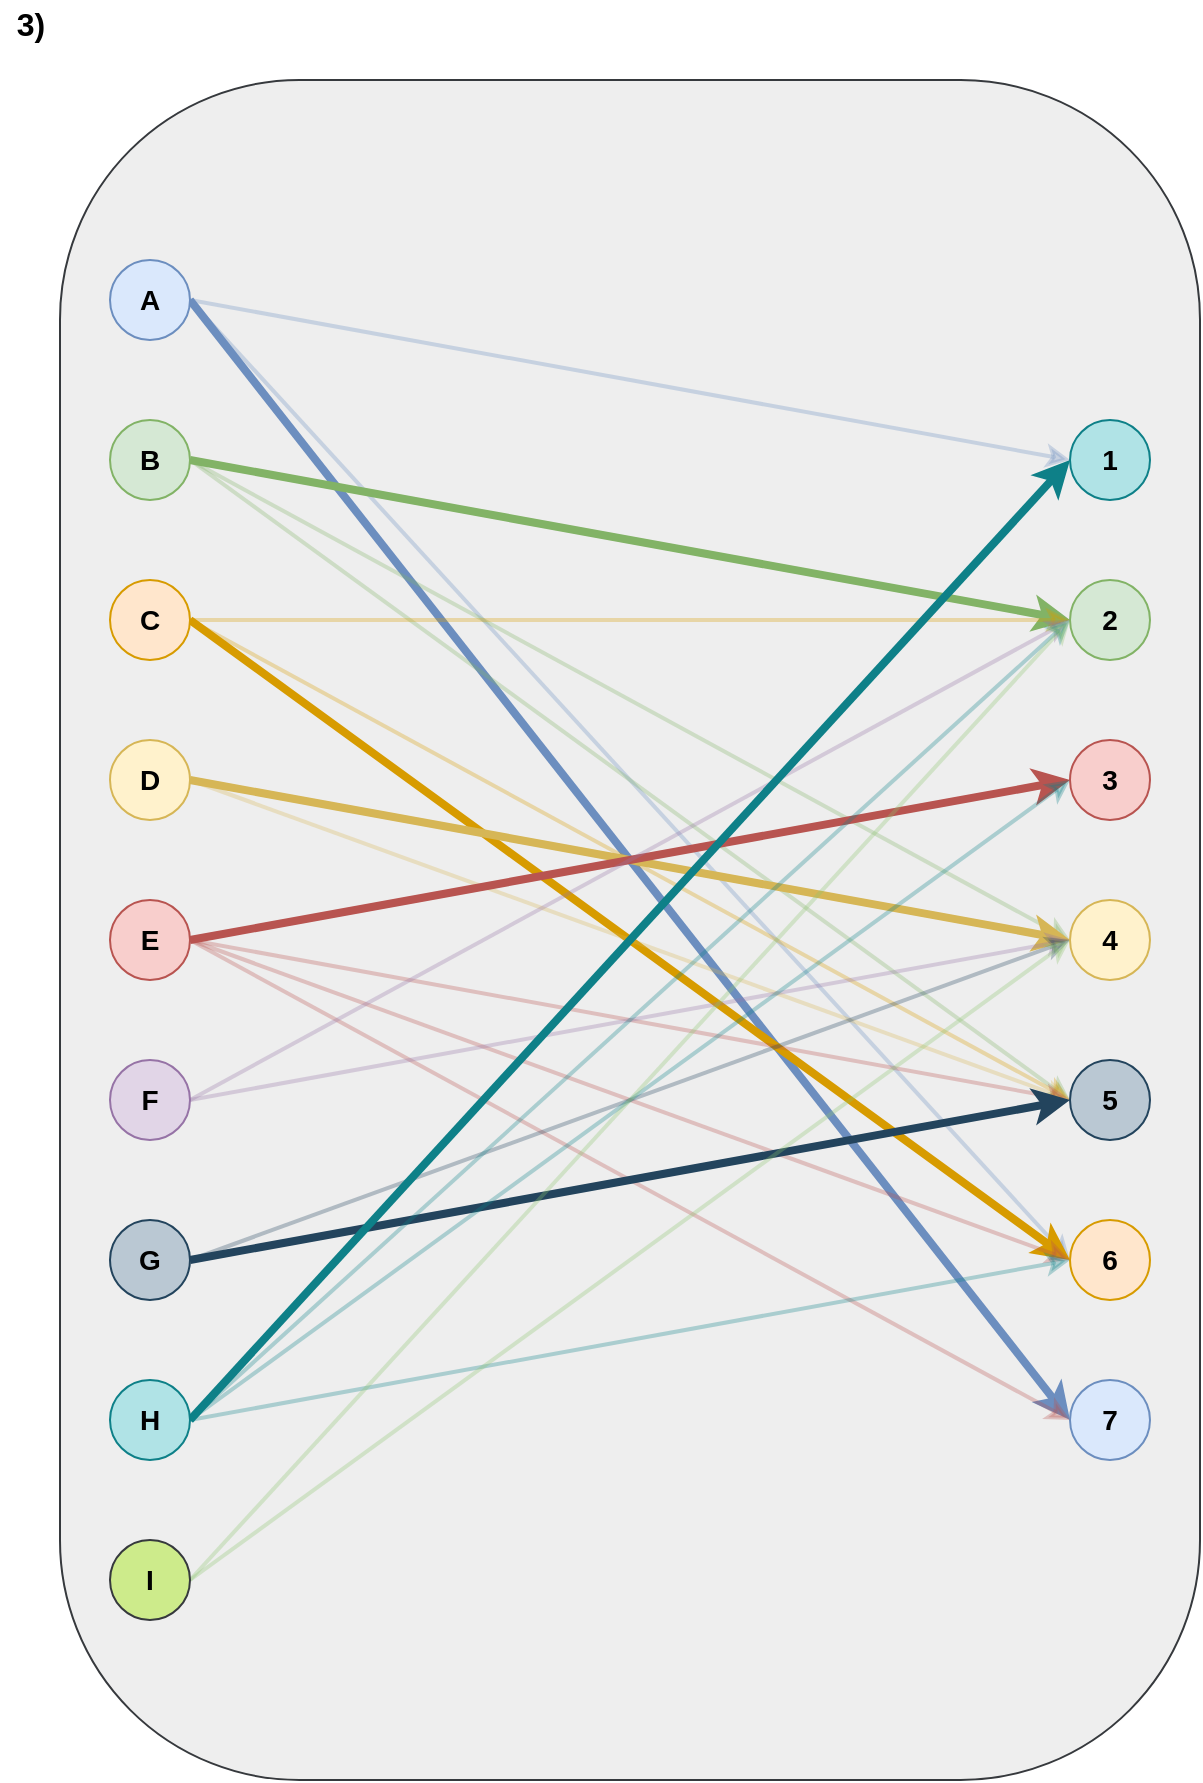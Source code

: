 <mxfile version="12.2.3" type="github" pages="1">
  <diagram id="RaGqoshBm2zzH5z1hGzv" name="Page-1">
    <mxGraphModel dx="1012" dy="438" grid="1" gridSize="10" guides="1" tooltips="1" connect="1" arrows="1" fold="1" page="1" pageScale="1" pageWidth="850" pageHeight="1100" math="0" shadow="0">
      <root>
        <mxCell id="0"/>
        <mxCell id="1" parent="0"/>
        <mxCell id="RTPdt28luKZq3hcmtIXt-42" value="" style="rounded=1;whiteSpace=wrap;html=1;arcSize=21;fillColor=#eeeeee;strokeColor=#36393d;" vertex="1" parent="1">
          <mxGeometry x="140" y="120" width="570" height="850" as="geometry"/>
        </mxCell>
        <mxCell id="RTPdt28luKZq3hcmtIXt-17" style="rounded=0;orthogonalLoop=1;jettySize=auto;html=1;exitX=1;exitY=0.5;exitDx=0;exitDy=0;entryX=0;entryY=0.5;entryDx=0;entryDy=0;opacity=30;fillColor=#dae8fc;strokeColor=#6c8ebf;strokeWidth=2;" edge="1" parent="1" source="RTPdt28luKZq3hcmtIXt-1" target="RTPdt28luKZq3hcmtIXt-10">
          <mxGeometry relative="1" as="geometry"/>
        </mxCell>
        <mxCell id="RTPdt28luKZq3hcmtIXt-36" style="edgeStyle=none;rounded=0;orthogonalLoop=1;jettySize=auto;html=1;exitX=1;exitY=0.5;exitDx=0;exitDy=0;entryX=0;entryY=0.5;entryDx=0;entryDy=0;opacity=30;fillColor=#dae8fc;strokeColor=#6c8ebf;strokeWidth=2;" edge="1" parent="1" source="RTPdt28luKZq3hcmtIXt-1" target="RTPdt28luKZq3hcmtIXt-15">
          <mxGeometry relative="1" as="geometry"/>
        </mxCell>
        <mxCell id="RTPdt28luKZq3hcmtIXt-40" style="edgeStyle=none;rounded=0;orthogonalLoop=1;jettySize=auto;html=1;exitX=1;exitY=0.5;exitDx=0;exitDy=0;entryX=0;entryY=0.5;entryDx=0;entryDy=0;fillColor=#dae8fc;strokeColor=#6c8ebf;strokeWidth=4;" edge="1" parent="1" source="RTPdt28luKZq3hcmtIXt-1" target="RTPdt28luKZq3hcmtIXt-16">
          <mxGeometry relative="1" as="geometry"/>
        </mxCell>
        <mxCell id="RTPdt28luKZq3hcmtIXt-1" value="&lt;b&gt;&lt;font style=&quot;font-size: 14px&quot;&gt;A&lt;/font&gt;&lt;/b&gt;" style="ellipse;whiteSpace=wrap;html=1;aspect=fixed;fillColor=#dae8fc;strokeColor=#6c8ebf;" vertex="1" parent="1">
          <mxGeometry x="165" y="210" width="40" height="40" as="geometry"/>
        </mxCell>
        <mxCell id="RTPdt28luKZq3hcmtIXt-19" style="edgeStyle=none;rounded=0;orthogonalLoop=1;jettySize=auto;html=1;exitX=1;exitY=0.5;exitDx=0;exitDy=0;entryX=0;entryY=0.5;entryDx=0;entryDy=0;fillColor=#d5e8d4;strokeColor=#82b366;strokeWidth=4;" edge="1" parent="1" source="RTPdt28luKZq3hcmtIXt-2" target="RTPdt28luKZq3hcmtIXt-11">
          <mxGeometry relative="1" as="geometry"/>
        </mxCell>
        <mxCell id="RTPdt28luKZq3hcmtIXt-26" style="edgeStyle=none;rounded=0;orthogonalLoop=1;jettySize=auto;html=1;exitX=1;exitY=0.5;exitDx=0;exitDy=0;entryX=0;entryY=0.5;entryDx=0;entryDy=0;opacity=30;fillColor=#d5e8d4;strokeColor=#82b366;strokeWidth=2;" edge="1" parent="1" source="RTPdt28luKZq3hcmtIXt-2" target="RTPdt28luKZq3hcmtIXt-13">
          <mxGeometry relative="1" as="geometry"/>
        </mxCell>
        <mxCell id="RTPdt28luKZq3hcmtIXt-31" style="edgeStyle=none;rounded=0;orthogonalLoop=1;jettySize=auto;html=1;exitX=1;exitY=0.5;exitDx=0;exitDy=0;entryX=0;entryY=0.5;entryDx=0;entryDy=0;opacity=30;fillColor=#d5e8d4;strokeColor=#82b366;strokeWidth=2;" edge="1" parent="1" source="RTPdt28luKZq3hcmtIXt-2" target="RTPdt28luKZq3hcmtIXt-14">
          <mxGeometry relative="1" as="geometry"/>
        </mxCell>
        <mxCell id="RTPdt28luKZq3hcmtIXt-2" value="&lt;b style=&quot;white-space: normal&quot;&gt;&lt;font style=&quot;font-size: 14px&quot;&gt;B&lt;/font&gt;&lt;/b&gt;" style="ellipse;whiteSpace=wrap;html=1;aspect=fixed;fillColor=#d5e8d4;strokeColor=#82b366;" vertex="1" parent="1">
          <mxGeometry x="165" y="290" width="40" height="40" as="geometry"/>
        </mxCell>
        <mxCell id="RTPdt28luKZq3hcmtIXt-20" style="edgeStyle=none;rounded=0;orthogonalLoop=1;jettySize=auto;html=1;exitX=1;exitY=0.5;exitDx=0;exitDy=0;opacity=30;entryX=0;entryY=0.5;entryDx=0;entryDy=0;fillColor=#ffe6cc;strokeColor=#d79b00;strokeWidth=2;" edge="1" parent="1" source="RTPdt28luKZq3hcmtIXt-3" target="RTPdt28luKZq3hcmtIXt-11">
          <mxGeometry relative="1" as="geometry">
            <mxPoint x="365" y="390" as="targetPoint"/>
          </mxGeometry>
        </mxCell>
        <mxCell id="RTPdt28luKZq3hcmtIXt-32" style="edgeStyle=none;rounded=0;orthogonalLoop=1;jettySize=auto;html=1;exitX=1;exitY=0.5;exitDx=0;exitDy=0;entryX=0;entryY=0.5;entryDx=0;entryDy=0;opacity=30;fillColor=#ffe6cc;strokeColor=#d79b00;strokeWidth=2;" edge="1" parent="1" source="RTPdt28luKZq3hcmtIXt-3" target="RTPdt28luKZq3hcmtIXt-14">
          <mxGeometry relative="1" as="geometry"/>
        </mxCell>
        <mxCell id="RTPdt28luKZq3hcmtIXt-37" style="edgeStyle=none;rounded=0;orthogonalLoop=1;jettySize=auto;html=1;exitX=1;exitY=0.5;exitDx=0;exitDy=0;entryX=0;entryY=0.5;entryDx=0;entryDy=0;fillColor=#ffe6cc;strokeColor=#d79b00;strokeWidth=4;" edge="1" parent="1" source="RTPdt28luKZq3hcmtIXt-3" target="RTPdt28luKZq3hcmtIXt-15">
          <mxGeometry relative="1" as="geometry"/>
        </mxCell>
        <mxCell id="RTPdt28luKZq3hcmtIXt-3" value="&lt;b style=&quot;white-space: normal&quot;&gt;&lt;font style=&quot;font-size: 14px&quot;&gt;C&lt;/font&gt;&lt;/b&gt;" style="ellipse;whiteSpace=wrap;html=1;aspect=fixed;fillColor=#ffe6cc;strokeColor=#d79b00;" vertex="1" parent="1">
          <mxGeometry x="165" y="370" width="40" height="40" as="geometry"/>
        </mxCell>
        <mxCell id="RTPdt28luKZq3hcmtIXt-27" style="edgeStyle=none;rounded=0;orthogonalLoop=1;jettySize=auto;html=1;exitX=1;exitY=0.5;exitDx=0;exitDy=0;entryX=0;entryY=0.5;entryDx=0;entryDy=0;fillColor=#fff2cc;strokeColor=#d6b656;strokeWidth=4;" edge="1" parent="1" source="RTPdt28luKZq3hcmtIXt-4" target="RTPdt28luKZq3hcmtIXt-13">
          <mxGeometry relative="1" as="geometry">
            <mxPoint x="365" y="550" as="targetPoint"/>
          </mxGeometry>
        </mxCell>
        <mxCell id="RTPdt28luKZq3hcmtIXt-33" style="edgeStyle=none;rounded=0;orthogonalLoop=1;jettySize=auto;html=1;exitX=1;exitY=0.5;exitDx=0;exitDy=0;entryX=0;entryY=0.5;entryDx=0;entryDy=0;opacity=30;fillColor=#fff2cc;strokeColor=#d6b656;strokeWidth=2;" edge="1" parent="1" source="RTPdt28luKZq3hcmtIXt-4" target="RTPdt28luKZq3hcmtIXt-14">
          <mxGeometry relative="1" as="geometry"/>
        </mxCell>
        <mxCell id="RTPdt28luKZq3hcmtIXt-4" value="&lt;b style=&quot;white-space: normal&quot;&gt;&lt;font style=&quot;font-size: 14px&quot;&gt;D&lt;/font&gt;&lt;/b&gt;" style="ellipse;whiteSpace=wrap;html=1;aspect=fixed;fillColor=#fff2cc;strokeColor=#d6b656;" vertex="1" parent="1">
          <mxGeometry x="165" y="450" width="40" height="40" as="geometry"/>
        </mxCell>
        <mxCell id="RTPdt28luKZq3hcmtIXt-24" style="edgeStyle=none;rounded=0;orthogonalLoop=1;jettySize=auto;html=1;exitX=1;exitY=0.5;exitDx=0;exitDy=0;entryX=0;entryY=0.5;entryDx=0;entryDy=0;fillColor=#f8cecc;strokeColor=#b85450;strokeWidth=4;" edge="1" parent="1" source="RTPdt28luKZq3hcmtIXt-5" target="RTPdt28luKZq3hcmtIXt-12">
          <mxGeometry relative="1" as="geometry"/>
        </mxCell>
        <mxCell id="RTPdt28luKZq3hcmtIXt-34" style="edgeStyle=none;rounded=0;orthogonalLoop=1;jettySize=auto;html=1;exitX=1;exitY=0.5;exitDx=0;exitDy=0;entryX=0;entryY=0.5;entryDx=0;entryDy=0;opacity=30;fillColor=#f8cecc;strokeColor=#b85450;strokeWidth=2;" edge="1" parent="1" source="RTPdt28luKZq3hcmtIXt-5" target="RTPdt28luKZq3hcmtIXt-14">
          <mxGeometry relative="1" as="geometry"/>
        </mxCell>
        <mxCell id="RTPdt28luKZq3hcmtIXt-38" style="edgeStyle=none;rounded=0;orthogonalLoop=1;jettySize=auto;html=1;exitX=1;exitY=0.5;exitDx=0;exitDy=0;entryX=0;entryY=0.5;entryDx=0;entryDy=0;opacity=30;fillColor=#f8cecc;strokeColor=#b85450;strokeWidth=2;" edge="1" parent="1" source="RTPdt28luKZq3hcmtIXt-5" target="RTPdt28luKZq3hcmtIXt-15">
          <mxGeometry relative="1" as="geometry"/>
        </mxCell>
        <mxCell id="RTPdt28luKZq3hcmtIXt-41" style="edgeStyle=none;rounded=0;orthogonalLoop=1;jettySize=auto;html=1;exitX=1;exitY=0.5;exitDx=0;exitDy=0;entryX=0;entryY=0.5;entryDx=0;entryDy=0;opacity=30;fillColor=#f8cecc;strokeColor=#b85450;strokeWidth=2;" edge="1" parent="1" source="RTPdt28luKZq3hcmtIXt-5" target="RTPdt28luKZq3hcmtIXt-16">
          <mxGeometry relative="1" as="geometry"/>
        </mxCell>
        <mxCell id="RTPdt28luKZq3hcmtIXt-5" value="&lt;b style=&quot;white-space: normal&quot;&gt;&lt;font style=&quot;font-size: 14px&quot;&gt;E&lt;/font&gt;&lt;/b&gt;" style="ellipse;whiteSpace=wrap;html=1;aspect=fixed;fillColor=#f8cecc;strokeColor=#b85450;" vertex="1" parent="1">
          <mxGeometry x="165" y="530" width="40" height="40" as="geometry"/>
        </mxCell>
        <mxCell id="RTPdt28luKZq3hcmtIXt-21" style="edgeStyle=none;rounded=0;orthogonalLoop=1;jettySize=auto;html=1;exitX=1;exitY=0.5;exitDx=0;exitDy=0;entryX=0;entryY=0.5;entryDx=0;entryDy=0;opacity=30;fillColor=#e1d5e7;strokeColor=#9673a6;strokeWidth=2;" edge="1" parent="1" source="RTPdt28luKZq3hcmtIXt-6" target="RTPdt28luKZq3hcmtIXt-11">
          <mxGeometry relative="1" as="geometry"/>
        </mxCell>
        <mxCell id="RTPdt28luKZq3hcmtIXt-28" style="edgeStyle=none;rounded=0;orthogonalLoop=1;jettySize=auto;html=1;exitX=1;exitY=0.5;exitDx=0;exitDy=0;entryX=0;entryY=0.5;entryDx=0;entryDy=0;opacity=30;fillColor=#e1d5e7;strokeColor=#9673a6;strokeWidth=2;" edge="1" parent="1" source="RTPdt28luKZq3hcmtIXt-6" target="RTPdt28luKZq3hcmtIXt-13">
          <mxGeometry relative="1" as="geometry"/>
        </mxCell>
        <mxCell id="RTPdt28luKZq3hcmtIXt-6" value="&lt;span style=&quot;font-size: 14px&quot;&gt;&lt;b&gt;F&lt;/b&gt;&lt;/span&gt;" style="ellipse;whiteSpace=wrap;html=1;aspect=fixed;fillColor=#e1d5e7;strokeColor=#9673a6;" vertex="1" parent="1">
          <mxGeometry x="165" y="610" width="40" height="40" as="geometry"/>
        </mxCell>
        <mxCell id="RTPdt28luKZq3hcmtIXt-29" style="edgeStyle=none;rounded=0;orthogonalLoop=1;jettySize=auto;html=1;exitX=1;exitY=0.5;exitDx=0;exitDy=0;entryX=0;entryY=0.5;entryDx=0;entryDy=0;opacity=30;fillColor=#bac8d3;strokeColor=#23445d;strokeWidth=2;" edge="1" parent="1" source="RTPdt28luKZq3hcmtIXt-7" target="RTPdt28luKZq3hcmtIXt-13">
          <mxGeometry relative="1" as="geometry"/>
        </mxCell>
        <mxCell id="RTPdt28luKZq3hcmtIXt-35" style="edgeStyle=none;rounded=0;orthogonalLoop=1;jettySize=auto;html=1;exitX=1;exitY=0.5;exitDx=0;exitDy=0;entryX=0;entryY=0.5;entryDx=0;entryDy=0;fillColor=#bac8d3;strokeColor=#23445d;strokeWidth=4;" edge="1" parent="1" source="RTPdt28luKZq3hcmtIXt-7" target="RTPdt28luKZq3hcmtIXt-14">
          <mxGeometry relative="1" as="geometry"/>
        </mxCell>
        <mxCell id="RTPdt28luKZq3hcmtIXt-7" value="&lt;span style=&quot;font-size: 14px&quot;&gt;&lt;b&gt;G&lt;/b&gt;&lt;/span&gt;" style="ellipse;whiteSpace=wrap;html=1;aspect=fixed;fillColor=#bac8d3;strokeColor=#23445d;" vertex="1" parent="1">
          <mxGeometry x="165" y="690" width="40" height="40" as="geometry"/>
        </mxCell>
        <mxCell id="RTPdt28luKZq3hcmtIXt-18" style="edgeStyle=none;rounded=0;orthogonalLoop=1;jettySize=auto;html=1;exitX=1;exitY=0.5;exitDx=0;exitDy=0;entryX=0;entryY=0.5;entryDx=0;entryDy=0;fillColor=#cce5ff;strokeColor=#0E8088;strokeWidth=4;" edge="1" parent="1" source="RTPdt28luKZq3hcmtIXt-8" target="RTPdt28luKZq3hcmtIXt-10">
          <mxGeometry relative="1" as="geometry"/>
        </mxCell>
        <mxCell id="RTPdt28luKZq3hcmtIXt-22" style="edgeStyle=none;rounded=0;orthogonalLoop=1;jettySize=auto;html=1;exitX=1;exitY=0.5;exitDx=0;exitDy=0;entryX=0;entryY=0.5;entryDx=0;entryDy=0;opacity=30;fillColor=#cce5ff;strokeColor=#0E8088;strokeWidth=2;" edge="1" parent="1" source="RTPdt28luKZq3hcmtIXt-8" target="RTPdt28luKZq3hcmtIXt-11">
          <mxGeometry relative="1" as="geometry"/>
        </mxCell>
        <mxCell id="RTPdt28luKZq3hcmtIXt-25" style="edgeStyle=none;rounded=0;orthogonalLoop=1;jettySize=auto;html=1;exitX=1;exitY=0.5;exitDx=0;exitDy=0;entryX=0;entryY=0.5;entryDx=0;entryDy=0;opacity=30;fillColor=#cce5ff;strokeColor=#0E8088;strokeWidth=2;" edge="1" parent="1" source="RTPdt28luKZq3hcmtIXt-8" target="RTPdt28luKZq3hcmtIXt-12">
          <mxGeometry relative="1" as="geometry"/>
        </mxCell>
        <mxCell id="RTPdt28luKZq3hcmtIXt-39" style="edgeStyle=none;rounded=0;orthogonalLoop=1;jettySize=auto;html=1;exitX=1;exitY=0.5;exitDx=0;exitDy=0;entryX=0;entryY=0.5;entryDx=0;entryDy=0;opacity=30;fillColor=#cce5ff;strokeColor=#0E8088;strokeWidth=2;" edge="1" parent="1" source="RTPdt28luKZq3hcmtIXt-8" target="RTPdt28luKZq3hcmtIXt-15">
          <mxGeometry relative="1" as="geometry"/>
        </mxCell>
        <mxCell id="RTPdt28luKZq3hcmtIXt-8" value="&lt;span style=&quot;font-size: 14px&quot;&gt;&lt;b&gt;H&lt;/b&gt;&lt;/span&gt;&lt;span style=&quot;color: rgba(0 , 0 , 0 , 0) ; font-family: monospace ; font-size: 0px ; white-space: nowrap&quot;&gt;%3CmxGraphModel%3E%3Croot%3E%3CmxCell%20id%3D%220%22%2F%3E%3CmxCell%20id%3D%221%22%20parent%3D%220%22%2F%3E%3CmxCell%20id%3D%222%22%20value%3D%22%26lt%3Bspan%20style%3D%26quot%3Bfont-size%3A%2014px%26quot%3B%26gt%3B%26lt%3Bb%26gt%3BF%26lt%3B%2Fb%26gt%3B%26lt%3B%2Fspan%26gt%3B%22%20style%3D%22ellipse%3BwhiteSpace%3Dwrap%3Bhtml%3D1%3Baspect%3Dfixed%3BfillColor%3D%23e1d5e7%3BstrokeColor%3D%239673a6%3B%22%20vertex%3D%221%22%20parent%3D%221%22%3E%3CmxGeometry%20x%3D%22160%22%20y%3D%22640%22%20width%3D%2240%22%20height%3D%2240%22%20as%3D%22geometry%22%2F%3E%3C%2FmxCell%3E%3C%2Froot%3E%3C%2FmxGraphModel%3E&lt;/span&gt;" style="ellipse;whiteSpace=wrap;html=1;aspect=fixed;fillColor=#b0e3e6;strokeColor=#0e8088;" vertex="1" parent="1">
          <mxGeometry x="165" y="770" width="40" height="40" as="geometry"/>
        </mxCell>
        <mxCell id="RTPdt28luKZq3hcmtIXt-23" style="edgeStyle=none;rounded=0;orthogonalLoop=1;jettySize=auto;html=1;exitX=1;exitY=0.5;exitDx=0;exitDy=0;entryX=0;entryY=0.5;entryDx=0;entryDy=0;opacity=30;fillColor=#d5e8d4;strokeColor=#8DC26E;strokeWidth=2;" edge="1" parent="1" source="RTPdt28luKZq3hcmtIXt-9" target="RTPdt28luKZq3hcmtIXt-11">
          <mxGeometry relative="1" as="geometry"/>
        </mxCell>
        <mxCell id="RTPdt28luKZq3hcmtIXt-30" style="edgeStyle=none;rounded=0;orthogonalLoop=1;jettySize=auto;html=1;exitX=1;exitY=0.5;exitDx=0;exitDy=0;entryX=0;entryY=0.5;entryDx=0;entryDy=0;opacity=30;fillColor=#d5e8d4;strokeColor=#8DC26E;strokeWidth=2;" edge="1" parent="1" source="RTPdt28luKZq3hcmtIXt-9" target="RTPdt28luKZq3hcmtIXt-13">
          <mxGeometry relative="1" as="geometry"/>
        </mxCell>
        <mxCell id="RTPdt28luKZq3hcmtIXt-9" value="&lt;span style=&quot;font-size: 14px&quot;&gt;&lt;b&gt;I&lt;/b&gt;&lt;/span&gt;" style="ellipse;whiteSpace=wrap;html=1;aspect=fixed;fillColor=#cdeb8b;strokeColor=#36393d;" vertex="1" parent="1">
          <mxGeometry x="165" y="850" width="40" height="40" as="geometry"/>
        </mxCell>
        <mxCell id="RTPdt28luKZq3hcmtIXt-10" value="&lt;b&gt;&lt;font style=&quot;font-size: 14px&quot;&gt;1&lt;/font&gt;&lt;/b&gt;" style="ellipse;whiteSpace=wrap;html=1;aspect=fixed;fillColor=#b0e3e6;strokeColor=#0e8088;" vertex="1" parent="1">
          <mxGeometry x="645" y="290" width="40" height="40" as="geometry"/>
        </mxCell>
        <mxCell id="RTPdt28luKZq3hcmtIXt-11" value="&lt;b style=&quot;white-space: normal&quot;&gt;&lt;font style=&quot;font-size: 14px&quot;&gt;2&lt;/font&gt;&lt;/b&gt;" style="ellipse;whiteSpace=wrap;html=1;aspect=fixed;fillColor=#d5e8d4;strokeColor=#82b366;" vertex="1" parent="1">
          <mxGeometry x="645" y="370" width="40" height="40" as="geometry"/>
        </mxCell>
        <mxCell id="RTPdt28luKZq3hcmtIXt-12" value="&lt;b style=&quot;white-space: normal&quot;&gt;&lt;font style=&quot;font-size: 14px&quot;&gt;3&lt;/font&gt;&lt;/b&gt;" style="ellipse;whiteSpace=wrap;html=1;aspect=fixed;fillColor=#f8cecc;strokeColor=#b85450;" vertex="1" parent="1">
          <mxGeometry x="645" y="450" width="40" height="40" as="geometry"/>
        </mxCell>
        <mxCell id="RTPdt28luKZq3hcmtIXt-13" value="&lt;b style=&quot;white-space: normal&quot;&gt;&lt;font style=&quot;font-size: 14px&quot;&gt;4&lt;/font&gt;&lt;/b&gt;" style="ellipse;whiteSpace=wrap;html=1;aspect=fixed;fillColor=#fff2cc;strokeColor=#d6b656;" vertex="1" parent="1">
          <mxGeometry x="645" y="530" width="40" height="40" as="geometry"/>
        </mxCell>
        <mxCell id="RTPdt28luKZq3hcmtIXt-14" value="&lt;b style=&quot;white-space: normal&quot;&gt;&lt;font style=&quot;font-size: 14px&quot;&gt;5&lt;/font&gt;&lt;/b&gt;" style="ellipse;whiteSpace=wrap;html=1;aspect=fixed;fillColor=#bac8d3;strokeColor=#23445d;" vertex="1" parent="1">
          <mxGeometry x="645" y="610" width="40" height="40" as="geometry"/>
        </mxCell>
        <mxCell id="RTPdt28luKZq3hcmtIXt-15" value="&lt;span style=&quot;font-size: 14px&quot;&gt;&lt;b&gt;6&lt;/b&gt;&lt;/span&gt;" style="ellipse;whiteSpace=wrap;html=1;aspect=fixed;fillColor=#ffe6cc;strokeColor=#d79b00;" vertex="1" parent="1">
          <mxGeometry x="645" y="690" width="40" height="40" as="geometry"/>
        </mxCell>
        <mxCell id="RTPdt28luKZq3hcmtIXt-16" value="&lt;span style=&quot;font-size: 14px&quot;&gt;&lt;b&gt;7&lt;/b&gt;&lt;/span&gt;" style="ellipse;whiteSpace=wrap;html=1;aspect=fixed;fillColor=#dae8fc;strokeColor=#6c8ebf;" vertex="1" parent="1">
          <mxGeometry x="645" y="770" width="40" height="40" as="geometry"/>
        </mxCell>
        <mxCell id="RTPdt28luKZq3hcmtIXt-44" value="&lt;div&gt;&lt;b&gt;&lt;font style=&quot;font-size: 16px&quot;&gt;3)&lt;/font&gt;&lt;/b&gt;&lt;/div&gt;" style="text;html=1;resizable=0;points=[];autosize=1;align=center;verticalAlign=top;spacingTop=-4;" vertex="1" parent="1">
          <mxGeometry x="110" y="80" width="30" height="20" as="geometry"/>
        </mxCell>
      </root>
    </mxGraphModel>
  </diagram>
</mxfile>
